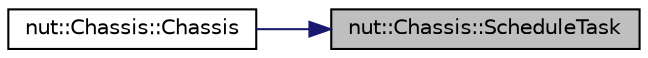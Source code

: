 digraph "nut::Chassis::ScheduleTask"
{
 // LATEX_PDF_SIZE
  edge [fontname="Helvetica",fontsize="10",labelfontname="Helvetica",labelfontsize="10"];
  node [fontname="Helvetica",fontsize="10",shape=record];
  rankdir="RL";
  Node1 [label="nut::Chassis::ScheduleTask",height=0.2,width=0.4,color="black", fillcolor="grey75", style="filled", fontcolor="black",tooltip="周期コールバック関数"];
  Node1 -> Node2 [dir="back",color="midnightblue",fontsize="10",style="solid",fontname="Helvetica"];
  Node2 [label="nut::Chassis::Chassis",height=0.2,width=0.4,color="black", fillcolor="white", style="filled",URL="$d9/dc6/classnut_1_1_chassis.html#a066c67af9b00ed43b61b75d73f9cec46",tooltip="コンストラクタ"];
}
